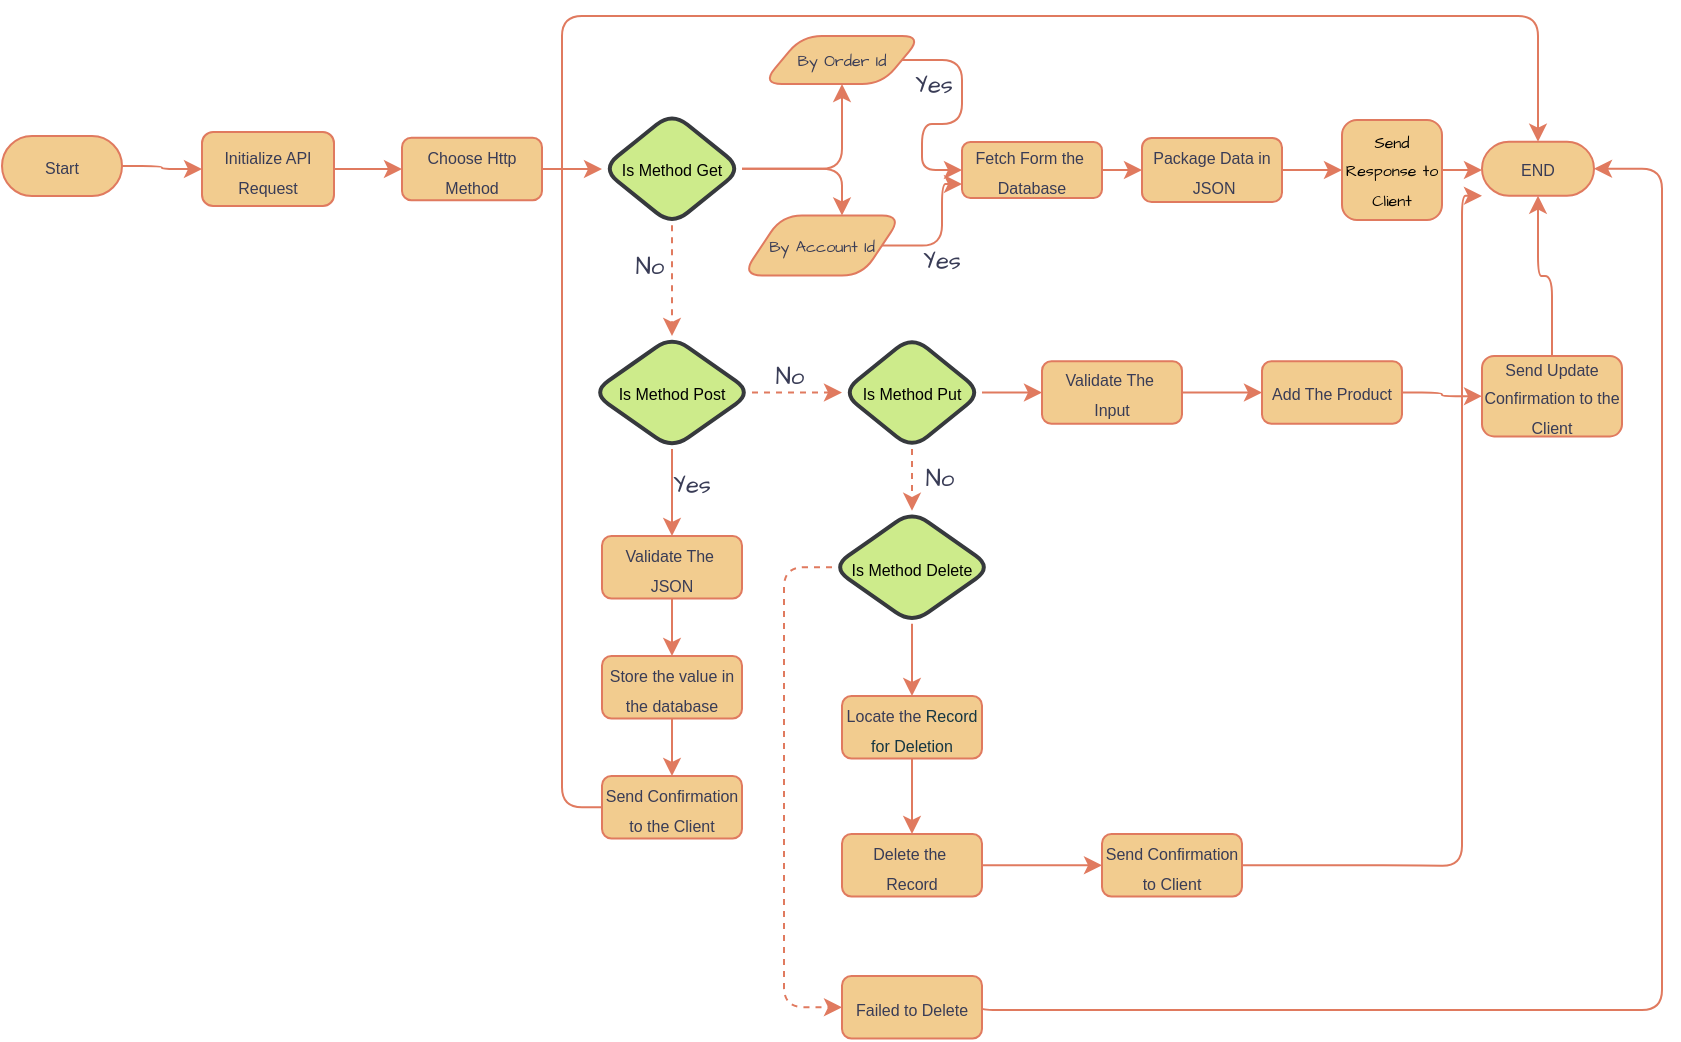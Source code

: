 <mxfile version="26.2.14" pages="2">
  <diagram name="Order" id="mqBJOKfm_-yYsU1bV-Db">
    <mxGraphModel grid="1" page="1" gridSize="10" guides="1" tooltips="1" connect="1" arrows="1" fold="1" pageScale="1" pageWidth="850" pageHeight="1100" math="0" shadow="0">
      <root>
        <mxCell id="0" />
        <mxCell id="1" parent="0" />
        <mxCell id="twknoeJkFPn5ZfpLh6MR-4" style="edgeStyle=orthogonalEdgeStyle;rounded=1;orthogonalLoop=1;jettySize=auto;html=1;exitX=1;exitY=0.5;exitDx=0;exitDy=0;entryX=0;entryY=0.5;entryDx=0;entryDy=0;labelBackgroundColor=none;fontColor=default;strokeColor=#E07A5F;" edge="1" parent="1" source="twknoeJkFPn5ZfpLh6MR-2" target="twknoeJkFPn5ZfpLh6MR-3">
          <mxGeometry relative="1" as="geometry" />
        </mxCell>
        <mxCell id="twknoeJkFPn5ZfpLh6MR-2" value="&lt;font style=&quot;font-size: 8px;&quot;&gt;Start&lt;/font&gt;" style="rounded=1;whiteSpace=wrap;html=1;arcSize=50;labelBackgroundColor=none;fillColor=#F2CC8F;strokeColor=#E07A5F;fontColor=#393C56;" vertex="1" parent="1">
          <mxGeometry y="80" width="60" height="30" as="geometry" />
        </mxCell>
        <mxCell id="twknoeJkFPn5ZfpLh6MR-6" style="edgeStyle=orthogonalEdgeStyle;rounded=1;orthogonalLoop=1;jettySize=auto;html=1;exitX=1;exitY=0.5;exitDx=0;exitDy=0;entryX=0;entryY=0.5;entryDx=0;entryDy=0;labelBackgroundColor=none;fontColor=default;strokeColor=#E07A5F;" edge="1" parent="1" source="twknoeJkFPn5ZfpLh6MR-3" target="twknoeJkFPn5ZfpLh6MR-5">
          <mxGeometry relative="1" as="geometry" />
        </mxCell>
        <mxCell id="twknoeJkFPn5ZfpLh6MR-3" value="&lt;font style=&quot;font-size: 8px;&quot;&gt;Initialize API Request&lt;/font&gt;" style="rounded=1;whiteSpace=wrap;html=1;labelBackgroundColor=none;fillColor=#F2CC8F;strokeColor=#E07A5F;fontColor=#393C56;" vertex="1" parent="1">
          <mxGeometry x="100" y="78" width="66" height="37" as="geometry" />
        </mxCell>
        <mxCell id="twknoeJkFPn5ZfpLh6MR-8" style="edgeStyle=orthogonalEdgeStyle;rounded=1;orthogonalLoop=1;jettySize=auto;html=1;exitX=1;exitY=0.5;exitDx=0;exitDy=0;entryX=0;entryY=0.5;entryDx=0;entryDy=0;labelBackgroundColor=none;fontColor=default;strokeColor=#E07A5F;" edge="1" parent="1" source="twknoeJkFPn5ZfpLh6MR-5" target="twknoeJkFPn5ZfpLh6MR-7">
          <mxGeometry relative="1" as="geometry" />
        </mxCell>
        <mxCell id="twknoeJkFPn5ZfpLh6MR-5" value="&lt;font style=&quot;font-size: 8px;&quot;&gt;Choose Http Method&lt;/font&gt;" style="rounded=1;whiteSpace=wrap;html=1;labelBackgroundColor=none;fillColor=#F2CC8F;strokeColor=#E07A5F;fontColor=#393C56;" vertex="1" parent="1">
          <mxGeometry x="200" y="80.88" width="70" height="31.25" as="geometry" />
        </mxCell>
        <mxCell id="twknoeJkFPn5ZfpLh6MR-30" style="edgeStyle=orthogonalEdgeStyle;rounded=1;hachureGap=4;orthogonalLoop=1;jettySize=auto;html=1;exitX=1;exitY=0.5;exitDx=0;exitDy=0;entryX=0.5;entryY=1;entryDx=0;entryDy=0;fontFamily=Architects Daughter;fontSource=https%3A%2F%2Ffonts.googleapis.com%2Fcss%3Ffamily%3DArchitects%2BDaughter;fontColor=default;labelBackgroundColor=none;strokeColor=#E07A5F;" edge="1" parent="1" source="twknoeJkFPn5ZfpLh6MR-7" target="twknoeJkFPn5ZfpLh6MR-12">
          <mxGeometry relative="1" as="geometry" />
        </mxCell>
        <mxCell id="twknoeJkFPn5ZfpLh6MR-34" style="edgeStyle=orthogonalEdgeStyle;rounded=1;hachureGap=4;orthogonalLoop=1;jettySize=auto;html=1;exitX=0.5;exitY=1;exitDx=0;exitDy=0;entryX=0.5;entryY=0;entryDx=0;entryDy=0;fontFamily=Architects Daughter;fontSource=https%3A%2F%2Ffonts.googleapis.com%2Fcss%3Ffamily%3DArchitects%2BDaughter;fontColor=default;dashed=1;labelBackgroundColor=none;strokeColor=#E07A5F;" edge="1" parent="1" source="twknoeJkFPn5ZfpLh6MR-7" target="twknoeJkFPn5ZfpLh6MR-32">
          <mxGeometry relative="1" as="geometry" />
        </mxCell>
        <mxCell id="twknoeJkFPn5ZfpLh6MR-7" value="&lt;font style=&quot;font-size: 8px;&quot;&gt;Is Method Get&lt;/font&gt;" style="rhombus;whiteSpace=wrap;html=1;labelBackgroundColor=none;rounded=1;shadow=0;strokeWidth=2;fillColor=#cdeb8b;strokeColor=#36393d;" vertex="1" parent="1">
          <mxGeometry x="300" y="68.12" width="70" height="56.5" as="geometry" />
        </mxCell>
        <mxCell id="twknoeJkFPn5ZfpLh6MR-17" style="edgeStyle=orthogonalEdgeStyle;rounded=1;hachureGap=4;orthogonalLoop=1;jettySize=auto;html=1;exitX=1;exitY=0.5;exitDx=0;exitDy=0;entryX=0;entryY=0.5;entryDx=0;entryDy=0;fontFamily=Architects Daughter;fontSource=https%3A%2F%2Ffonts.googleapis.com%2Fcss%3Ffamily%3DArchitects%2BDaughter;fontColor=default;labelBackgroundColor=none;strokeColor=#E07A5F;" edge="1" parent="1" source="twknoeJkFPn5ZfpLh6MR-12" target="twknoeJkFPn5ZfpLh6MR-16">
          <mxGeometry relative="1" as="geometry" />
        </mxCell>
        <mxCell id="twknoeJkFPn5ZfpLh6MR-12" value="&lt;font style=&quot;font-size: 8px;&quot;&gt;By Order Id&lt;/font&gt;" style="shape=parallelogram;perimeter=parallelogramPerimeter;whiteSpace=wrap;html=1;fixedSize=1;rounded=1;hachureGap=4;fontFamily=Architects Daughter;fontSource=https%3A%2F%2Ffonts.googleapis.com%2Fcss%3Ffamily%3DArchitects%2BDaughter;labelBackgroundColor=none;fillColor=#F2CC8F;strokeColor=#E07A5F;fontColor=#393C56;" vertex="1" parent="1">
          <mxGeometry x="380" y="30" width="80" height="24.01" as="geometry" />
        </mxCell>
        <mxCell id="twknoeJkFPn5ZfpLh6MR-18" style="edgeStyle=orthogonalEdgeStyle;rounded=1;hachureGap=4;orthogonalLoop=1;jettySize=auto;html=1;exitX=1;exitY=0.5;exitDx=0;exitDy=0;fontFamily=Architects Daughter;fontSource=https%3A%2F%2Ffonts.googleapis.com%2Fcss%3Ffamily%3DArchitects%2BDaughter;fontColor=default;entryX=0;entryY=0.75;entryDx=0;entryDy=0;labelBackgroundColor=none;strokeColor=#E07A5F;" edge="1" parent="1" source="twknoeJkFPn5ZfpLh6MR-13" target="twknoeJkFPn5ZfpLh6MR-16">
          <mxGeometry relative="1" as="geometry">
            <mxPoint x="674" y="103" as="targetPoint" />
          </mxGeometry>
        </mxCell>
        <mxCell id="twknoeJkFPn5ZfpLh6MR-13" value="&lt;font style=&quot;font-size: 8px;&quot;&gt;By Account Id&lt;/font&gt;" style="shape=parallelogram;perimeter=parallelogramPerimeter;whiteSpace=wrap;html=1;fixedSize=1;rounded=1;hachureGap=4;fontFamily=Architects Daughter;fontSource=https%3A%2F%2Ffonts.googleapis.com%2Fcss%3Ffamily%3DArchitects%2BDaughter;labelBackgroundColor=none;fillColor=#F2CC8F;strokeColor=#E07A5F;fontColor=#393C56;" vertex="1" parent="1">
          <mxGeometry x="370" y="119.75" width="80" height="30" as="geometry" />
        </mxCell>
        <mxCell id="twknoeJkFPn5ZfpLh6MR-21" style="edgeStyle=orthogonalEdgeStyle;rounded=1;hachureGap=4;orthogonalLoop=1;jettySize=auto;html=1;exitX=1;exitY=0.5;exitDx=0;exitDy=0;entryX=0;entryY=0.5;entryDx=0;entryDy=0;fontFamily=Architects Daughter;fontSource=https%3A%2F%2Ffonts.googleapis.com%2Fcss%3Ffamily%3DArchitects%2BDaughter;fontColor=default;labelBackgroundColor=none;strokeColor=#E07A5F;" edge="1" parent="1" source="twknoeJkFPn5ZfpLh6MR-16" target="twknoeJkFPn5ZfpLh6MR-19">
          <mxGeometry relative="1" as="geometry" />
        </mxCell>
        <mxCell id="twknoeJkFPn5ZfpLh6MR-16" value="&lt;font style=&quot;font-size: 8px;&quot;&gt;Fetch Form the&amp;nbsp;&lt;/font&gt;&lt;div&gt;&lt;font style=&quot;font-size: 8px;&quot;&gt;Database&lt;/font&gt;&lt;/div&gt;" style="rounded=1;whiteSpace=wrap;html=1;labelBackgroundColor=none;fillColor=#F2CC8F;strokeColor=#E07A5F;fontColor=#393C56;" vertex="1" parent="1">
          <mxGeometry x="480" y="83" width="70" height="28" as="geometry" />
        </mxCell>
        <mxCell id="twknoeJkFPn5ZfpLh6MR-23" style="edgeStyle=orthogonalEdgeStyle;rounded=1;hachureGap=4;orthogonalLoop=1;jettySize=auto;html=1;exitX=1;exitY=0.5;exitDx=0;exitDy=0;entryX=0;entryY=0.5;entryDx=0;entryDy=0;fontFamily=Architects Daughter;fontSource=https%3A%2F%2Ffonts.googleapis.com%2Fcss%3Ffamily%3DArchitects%2BDaughter;fontColor=default;labelBackgroundColor=none;strokeColor=#E07A5F;" edge="1" parent="1" source="twknoeJkFPn5ZfpLh6MR-19" target="twknoeJkFPn5ZfpLh6MR-22">
          <mxGeometry relative="1" as="geometry" />
        </mxCell>
        <mxCell id="twknoeJkFPn5ZfpLh6MR-19" value="&lt;font style=&quot;font-size: 8px;&quot;&gt;Package Data in&lt;/font&gt;&lt;div&gt;&lt;font style=&quot;font-size: 8px;&quot;&gt;&amp;nbsp;JSON&lt;/font&gt;&lt;/div&gt;" style="rounded=1;whiteSpace=wrap;html=1;labelBackgroundColor=none;fillColor=#F2CC8F;strokeColor=#E07A5F;fontColor=#393C56;" vertex="1" parent="1">
          <mxGeometry x="570" y="81" width="70" height="32" as="geometry" />
        </mxCell>
        <mxCell id="twknoeJkFPn5ZfpLh6MR-25" style="edgeStyle=orthogonalEdgeStyle;rounded=1;hachureGap=4;orthogonalLoop=1;jettySize=auto;html=1;exitX=1;exitY=0.5;exitDx=0;exitDy=0;entryX=0;entryY=0.5;entryDx=0;entryDy=0;fontFamily=Architects Daughter;fontSource=https%3A%2F%2Ffonts.googleapis.com%2Fcss%3Ffamily%3DArchitects%2BDaughter;fontColor=default;labelBackgroundColor=none;strokeColor=#E07A5F;" edge="1" parent="1" source="twknoeJkFPn5ZfpLh6MR-22" target="twknoeJkFPn5ZfpLh6MR-24">
          <mxGeometry relative="1" as="geometry" />
        </mxCell>
        <mxCell id="twknoeJkFPn5ZfpLh6MR-22" value="&lt;span data-lucid-content=&quot;{&amp;quot;t&amp;quot;:&amp;quot;Send Response to Client&amp;quot;,&amp;quot;m&amp;quot;:[{&amp;quot;s&amp;quot;:0,&amp;quot;n&amp;quot;:&amp;quot;p&amp;quot;,&amp;quot;v&amp;quot;:1.2},{&amp;quot;s&amp;quot;:0,&amp;quot;n&amp;quot;:&amp;quot;s&amp;quot;,&amp;quot;v&amp;quot;:22.222,&amp;quot;e&amp;quot;:23},{&amp;quot;s&amp;quot;:0,&amp;quot;n&amp;quot;:&amp;quot;fsp&amp;quot;,&amp;quot;v&amp;quot;:&amp;quot;ss_presetShapeStyle2_textStyle&amp;quot;,&amp;quot;e&amp;quot;:23},{&amp;quot;s&amp;quot;:0,&amp;quot;n&amp;quot;:&amp;quot;fsp2&amp;quot;,&amp;quot;v&amp;quot;:&amp;quot;ss_presetShapeStyle2_textStyle&amp;quot;,&amp;quot;e&amp;quot;:23}]}&quot; data-lucid-type=&quot;application/vnd.lucid.text&quot;&gt;&lt;span style=&quot;color: rgb(0, 0, 0);&quot;&gt;&lt;font style=&quot;font-size: 8px;&quot;&gt;Send Response to Client&lt;/font&gt;&lt;/span&gt;&lt;/span&gt;" style="whiteSpace=wrap;html=1;aspect=fixed;rounded=1;hachureGap=4;fontFamily=Architects Daughter;fontSource=https%3A%2F%2Ffonts.googleapis.com%2Fcss%3Ffamily%3DArchitects%2BDaughter;labelBackgroundColor=none;fillColor=#F2CC8F;strokeColor=#E07A5F;fontColor=#393C56;" vertex="1" parent="1">
          <mxGeometry x="670" y="72" width="50" height="50" as="geometry" />
        </mxCell>
        <mxCell id="twknoeJkFPn5ZfpLh6MR-55" style="edgeStyle=orthogonalEdgeStyle;rounded=1;hachureGap=4;orthogonalLoop=1;jettySize=auto;html=1;exitX=0.5;exitY=0;exitDx=0;exitDy=0;entryX=0.5;entryY=1;entryDx=0;entryDy=0;fontFamily=Architects Daughter;fontSource=https%3A%2F%2Ffonts.googleapis.com%2Fcss%3Ffamily%3DArchitects%2BDaughter;fontColor=default;labelBackgroundColor=none;strokeColor=#E07A5F;" edge="1" parent="1" source="twknoeJkFPn5ZfpLh6MR-52" target="twknoeJkFPn5ZfpLh6MR-24">
          <mxGeometry relative="1" as="geometry" />
        </mxCell>
        <mxCell id="twknoeJkFPn5ZfpLh6MR-24" value="&lt;font style=&quot;font-size: 8px;&quot;&gt;END&lt;/font&gt;" style="rounded=1;whiteSpace=wrap;html=1;arcSize=50;labelBackgroundColor=none;fillColor=#F2CC8F;strokeColor=#E07A5F;fontColor=#393C56;" vertex="1" parent="1">
          <mxGeometry x="740" y="82.87" width="56" height="27" as="geometry" />
        </mxCell>
        <mxCell id="twknoeJkFPn5ZfpLh6MR-26" value="Yes" style="text;html=1;align=center;verticalAlign=middle;whiteSpace=wrap;rounded=1;fontFamily=Architects Daughter;fontSource=https%3A%2F%2Ffonts.googleapis.com%2Fcss%3Ffamily%3DArchitects%2BDaughter;labelBackgroundColor=none;fontColor=#393C56;" vertex="1" parent="1">
          <mxGeometry x="436" y="40" width="60" height="30" as="geometry" />
        </mxCell>
        <mxCell id="twknoeJkFPn5ZfpLh6MR-27" value="Yes" style="text;html=1;align=center;verticalAlign=middle;whiteSpace=wrap;rounded=1;fontFamily=Architects Daughter;fontSource=https%3A%2F%2Ffonts.googleapis.com%2Fcss%3Ffamily%3DArchitects%2BDaughter;labelBackgroundColor=none;fontColor=#393C56;" vertex="1" parent="1">
          <mxGeometry x="440" y="128" width="60" height="30" as="geometry" />
        </mxCell>
        <mxCell id="twknoeJkFPn5ZfpLh6MR-31" style="edgeStyle=orthogonalEdgeStyle;rounded=1;hachureGap=4;orthogonalLoop=1;jettySize=auto;html=1;exitX=1;exitY=0.5;exitDx=0;exitDy=0;entryX=0.625;entryY=0;entryDx=0;entryDy=0;entryPerimeter=0;fontFamily=Architects Daughter;fontSource=https%3A%2F%2Ffonts.googleapis.com%2Fcss%3Ffamily%3DArchitects%2BDaughter;fontColor=default;labelBackgroundColor=none;strokeColor=#E07A5F;" edge="1" parent="1" source="twknoeJkFPn5ZfpLh6MR-7" target="twknoeJkFPn5ZfpLh6MR-13">
          <mxGeometry relative="1" as="geometry" />
        </mxCell>
        <mxCell id="twknoeJkFPn5ZfpLh6MR-38" style="edgeStyle=orthogonalEdgeStyle;rounded=1;hachureGap=4;orthogonalLoop=1;jettySize=auto;html=1;exitX=1;exitY=0.5;exitDx=0;exitDy=0;entryX=0;entryY=0.5;entryDx=0;entryDy=0;fontFamily=Architects Daughter;fontSource=https%3A%2F%2Ffonts.googleapis.com%2Fcss%3Ffamily%3DArchitects%2BDaughter;fontColor=default;dashed=1;labelBackgroundColor=none;strokeColor=#E07A5F;" edge="1" parent="1" source="twknoeJkFPn5ZfpLh6MR-32" target="twknoeJkFPn5ZfpLh6MR-36">
          <mxGeometry relative="1" as="geometry" />
        </mxCell>
        <mxCell id="twknoeJkFPn5ZfpLh6MR-40" style="edgeStyle=orthogonalEdgeStyle;rounded=1;hachureGap=4;orthogonalLoop=1;jettySize=auto;html=1;exitX=0.5;exitY=1;exitDx=0;exitDy=0;entryX=0.5;entryY=0;entryDx=0;entryDy=0;fontFamily=Architects Daughter;fontSource=https%3A%2F%2Ffonts.googleapis.com%2Fcss%3Ffamily%3DArchitects%2BDaughter;fontColor=default;labelBackgroundColor=none;strokeColor=#E07A5F;" edge="1" parent="1" source="twknoeJkFPn5ZfpLh6MR-32" target="twknoeJkFPn5ZfpLh6MR-39">
          <mxGeometry relative="1" as="geometry" />
        </mxCell>
        <mxCell id="twknoeJkFPn5ZfpLh6MR-32" value="&lt;font style=&quot;font-size: 8px;&quot;&gt;Is Method Post&lt;/font&gt;" style="rhombus;whiteSpace=wrap;html=1;labelBackgroundColor=none;rounded=1;strokeWidth=2;fillColor=#cdeb8b;strokeColor=#36393d;" vertex="1" parent="1">
          <mxGeometry x="295" y="180" width="80" height="56.5" as="geometry" />
        </mxCell>
        <mxCell id="twknoeJkFPn5ZfpLh6MR-35" value="No" style="text;html=1;align=center;verticalAlign=middle;whiteSpace=wrap;rounded=1;fontFamily=Architects Daughter;fontSource=https%3A%2F%2Ffonts.googleapis.com%2Fcss%3Ffamily%3DArchitects%2BDaughter;labelBackgroundColor=none;fontColor=#393C56;" vertex="1" parent="1">
          <mxGeometry x="294" y="131" width="60" height="30" as="geometry" />
        </mxCell>
        <mxCell id="twknoeJkFPn5ZfpLh6MR-49" style="edgeStyle=orthogonalEdgeStyle;rounded=1;hachureGap=4;orthogonalLoop=1;jettySize=auto;html=1;exitX=1;exitY=0.5;exitDx=0;exitDy=0;entryX=0;entryY=0.5;entryDx=0;entryDy=0;fontFamily=Architects Daughter;fontSource=https%3A%2F%2Ffonts.googleapis.com%2Fcss%3Ffamily%3DArchitects%2BDaughter;fontColor=default;labelBackgroundColor=none;strokeColor=#E07A5F;" edge="1" parent="1" source="twknoeJkFPn5ZfpLh6MR-36" target="twknoeJkFPn5ZfpLh6MR-48">
          <mxGeometry relative="1" as="geometry" />
        </mxCell>
        <mxCell id="twknoeJkFPn5ZfpLh6MR-57" style="edgeStyle=orthogonalEdgeStyle;rounded=1;hachureGap=4;orthogonalLoop=1;jettySize=auto;html=1;exitX=0.5;exitY=1;exitDx=0;exitDy=0;entryX=0.5;entryY=0;entryDx=0;entryDy=0;fontFamily=Architects Daughter;fontSource=https%3A%2F%2Ffonts.googleapis.com%2Fcss%3Ffamily%3DArchitects%2BDaughter;fontColor=default;dashed=1;labelBackgroundColor=none;strokeColor=#E07A5F;" edge="1" parent="1" source="twknoeJkFPn5ZfpLh6MR-36" target="twknoeJkFPn5ZfpLh6MR-56">
          <mxGeometry relative="1" as="geometry" />
        </mxCell>
        <mxCell id="twknoeJkFPn5ZfpLh6MR-36" value="&lt;font style=&quot;font-size: 8px;&quot;&gt;Is Method Put&lt;/font&gt;" style="rhombus;whiteSpace=wrap;html=1;labelBackgroundColor=none;rounded=1;strokeWidth=2;fillColor=#cdeb8b;strokeColor=#36393d;" vertex="1" parent="1">
          <mxGeometry x="420" y="180" width="70" height="56.5" as="geometry" />
        </mxCell>
        <mxCell id="twknoeJkFPn5ZfpLh6MR-37" value="No" style="text;html=1;align=center;verticalAlign=middle;whiteSpace=wrap;rounded=1;fontFamily=Architects Daughter;fontSource=https%3A%2F%2Ffonts.googleapis.com%2Fcss%3Ffamily%3DArchitects%2BDaughter;labelBackgroundColor=none;fontColor=#393C56;" vertex="1" parent="1">
          <mxGeometry x="364" y="186" width="60" height="30" as="geometry" />
        </mxCell>
        <mxCell id="twknoeJkFPn5ZfpLh6MR-43" style="edgeStyle=orthogonalEdgeStyle;rounded=1;hachureGap=4;orthogonalLoop=1;jettySize=auto;html=1;exitX=0.5;exitY=1;exitDx=0;exitDy=0;entryX=0.5;entryY=0;entryDx=0;entryDy=0;fontFamily=Architects Daughter;fontSource=https%3A%2F%2Ffonts.googleapis.com%2Fcss%3Ffamily%3DArchitects%2BDaughter;fontColor=default;labelBackgroundColor=none;strokeColor=#E07A5F;" edge="1" parent="1" source="twknoeJkFPn5ZfpLh6MR-39" target="twknoeJkFPn5ZfpLh6MR-42">
          <mxGeometry relative="1" as="geometry" />
        </mxCell>
        <mxCell id="twknoeJkFPn5ZfpLh6MR-39" value="&lt;font style=&quot;font-size: 8px;&quot;&gt;Validate The&amp;nbsp;&lt;/font&gt;&lt;div&gt;&lt;font style=&quot;font-size: 8px;&quot;&gt;JSON&lt;/font&gt;&lt;/div&gt;" style="rounded=1;whiteSpace=wrap;html=1;labelBackgroundColor=none;fillColor=#F2CC8F;strokeColor=#E07A5F;fontColor=#393C56;" vertex="1" parent="1">
          <mxGeometry x="300" y="280" width="70" height="31.25" as="geometry" />
        </mxCell>
        <mxCell id="twknoeJkFPn5ZfpLh6MR-41" value="Yes" style="text;html=1;align=center;verticalAlign=middle;whiteSpace=wrap;rounded=1;fontFamily=Architects Daughter;fontSource=https%3A%2F%2Ffonts.googleapis.com%2Fcss%3Ffamily%3DArchitects%2BDaughter;labelBackgroundColor=none;fontColor=#393C56;" vertex="1" parent="1">
          <mxGeometry x="315" y="240" width="60" height="30" as="geometry" />
        </mxCell>
        <mxCell id="twknoeJkFPn5ZfpLh6MR-45" style="edgeStyle=orthogonalEdgeStyle;rounded=1;hachureGap=4;orthogonalLoop=1;jettySize=auto;html=1;exitX=0.5;exitY=1;exitDx=0;exitDy=0;entryX=0.5;entryY=0;entryDx=0;entryDy=0;fontFamily=Architects Daughter;fontSource=https%3A%2F%2Ffonts.googleapis.com%2Fcss%3Ffamily%3DArchitects%2BDaughter;fontColor=default;labelBackgroundColor=none;strokeColor=#E07A5F;" edge="1" parent="1" source="twknoeJkFPn5ZfpLh6MR-42" target="twknoeJkFPn5ZfpLh6MR-44">
          <mxGeometry relative="1" as="geometry" />
        </mxCell>
        <mxCell id="twknoeJkFPn5ZfpLh6MR-42" value="&lt;font style=&quot;font-size: 8px;&quot;&gt;Store the value in the database&lt;/font&gt;" style="rounded=1;whiteSpace=wrap;html=1;labelBackgroundColor=none;fillColor=#F2CC8F;strokeColor=#E07A5F;fontColor=#393C56;" vertex="1" parent="1">
          <mxGeometry x="300" y="340" width="70" height="31.25" as="geometry" />
        </mxCell>
        <mxCell id="twknoeJkFPn5ZfpLh6MR-47" style="edgeStyle=orthogonalEdgeStyle;rounded=1;hachureGap=4;orthogonalLoop=1;jettySize=auto;html=1;exitX=0;exitY=0.5;exitDx=0;exitDy=0;fontFamily=Architects Daughter;fontSource=https%3A%2F%2Ffonts.googleapis.com%2Fcss%3Ffamily%3DArchitects%2BDaughter;fontColor=default;entryX=0.5;entryY=0;entryDx=0;entryDy=0;labelBackgroundColor=none;strokeColor=#E07A5F;" edge="1" parent="1" source="twknoeJkFPn5ZfpLh6MR-44" target="twknoeJkFPn5ZfpLh6MR-24">
          <mxGeometry relative="1" as="geometry">
            <mxPoint x="770" y="20" as="targetPoint" />
            <Array as="points">
              <mxPoint x="280" y="416" />
              <mxPoint x="280" y="20" />
              <mxPoint x="768" y="20" />
            </Array>
          </mxGeometry>
        </mxCell>
        <mxCell id="twknoeJkFPn5ZfpLh6MR-44" value="&lt;font style=&quot;font-size: 8px;&quot;&gt;Send Confirmation to the Client&lt;/font&gt;" style="rounded=1;whiteSpace=wrap;html=1;labelBackgroundColor=none;fillColor=#F2CC8F;strokeColor=#E07A5F;fontColor=#393C56;" vertex="1" parent="1">
          <mxGeometry x="300" y="400" width="70" height="31.25" as="geometry" />
        </mxCell>
        <mxCell id="twknoeJkFPn5ZfpLh6MR-51" style="edgeStyle=orthogonalEdgeStyle;rounded=1;hachureGap=4;orthogonalLoop=1;jettySize=auto;html=1;exitX=1;exitY=0.5;exitDx=0;exitDy=0;entryX=0;entryY=0.5;entryDx=0;entryDy=0;fontFamily=Architects Daughter;fontSource=https%3A%2F%2Ffonts.googleapis.com%2Fcss%3Ffamily%3DArchitects%2BDaughter;fontColor=default;labelBackgroundColor=none;strokeColor=#E07A5F;" edge="1" parent="1" source="twknoeJkFPn5ZfpLh6MR-48" target="twknoeJkFPn5ZfpLh6MR-50">
          <mxGeometry relative="1" as="geometry" />
        </mxCell>
        <mxCell id="twknoeJkFPn5ZfpLh6MR-48" value="&lt;font style=&quot;font-size: 8px;&quot;&gt;Validate The&amp;nbsp;&lt;/font&gt;&lt;div&gt;&lt;font style=&quot;font-size: 8px;&quot;&gt;Input&lt;/font&gt;&lt;/div&gt;" style="rounded=1;whiteSpace=wrap;html=1;labelBackgroundColor=none;fillColor=#F2CC8F;strokeColor=#E07A5F;fontColor=#393C56;" vertex="1" parent="1">
          <mxGeometry x="520" y="192.63" width="70" height="31.25" as="geometry" />
        </mxCell>
        <mxCell id="twknoeJkFPn5ZfpLh6MR-53" style="edgeStyle=orthogonalEdgeStyle;rounded=1;hachureGap=4;orthogonalLoop=1;jettySize=auto;html=1;exitX=1;exitY=0.5;exitDx=0;exitDy=0;entryX=0;entryY=0.5;entryDx=0;entryDy=0;fontFamily=Architects Daughter;fontSource=https%3A%2F%2Ffonts.googleapis.com%2Fcss%3Ffamily%3DArchitects%2BDaughter;fontColor=default;labelBackgroundColor=none;strokeColor=#E07A5F;" edge="1" parent="1" source="twknoeJkFPn5ZfpLh6MR-50" target="twknoeJkFPn5ZfpLh6MR-52">
          <mxGeometry relative="1" as="geometry">
            <Array as="points">
              <mxPoint x="720" y="208" />
              <mxPoint x="720" y="210" />
            </Array>
          </mxGeometry>
        </mxCell>
        <mxCell id="twknoeJkFPn5ZfpLh6MR-50" value="&lt;font style=&quot;font-size: 8px;&quot;&gt;Add The Product&lt;/font&gt;" style="rounded=1;whiteSpace=wrap;html=1;labelBackgroundColor=none;fillColor=#F2CC8F;strokeColor=#E07A5F;fontColor=#393C56;" vertex="1" parent="1">
          <mxGeometry x="630" y="192.63" width="70" height="31.25" as="geometry" />
        </mxCell>
        <mxCell id="twknoeJkFPn5ZfpLh6MR-52" value="&lt;font style=&quot;font-size: 8px;&quot;&gt;Send Update Confirmation to the Client&lt;/font&gt;" style="rounded=1;whiteSpace=wrap;html=1;labelBackgroundColor=none;fillColor=#F2CC8F;strokeColor=#E07A5F;fontColor=#393C56;" vertex="1" parent="1">
          <mxGeometry x="740" y="190" width="70" height="40.19" as="geometry" />
        </mxCell>
        <mxCell id="twknoeJkFPn5ZfpLh6MR-62" style="edgeStyle=orthogonalEdgeStyle;rounded=1;hachureGap=4;orthogonalLoop=1;jettySize=auto;html=1;exitX=0;exitY=0.5;exitDx=0;exitDy=0;fontFamily=Architects Daughter;fontSource=https%3A%2F%2Ffonts.googleapis.com%2Fcss%3Ffamily%3DArchitects%2BDaughter;fontColor=default;entryX=0;entryY=0.5;entryDx=0;entryDy=0;dashed=1;labelBackgroundColor=none;strokeColor=#E07A5F;" edge="1" parent="1" source="twknoeJkFPn5ZfpLh6MR-56" target="twknoeJkFPn5ZfpLh6MR-61">
          <mxGeometry relative="1" as="geometry">
            <mxPoint x="390" y="520" as="targetPoint" />
            <Array as="points">
              <mxPoint x="391" y="296" />
              <mxPoint x="391" y="516" />
            </Array>
          </mxGeometry>
        </mxCell>
        <mxCell id="twknoeJkFPn5ZfpLh6MR-64" style="edgeStyle=orthogonalEdgeStyle;rounded=1;hachureGap=4;orthogonalLoop=1;jettySize=auto;html=1;exitX=0.5;exitY=1;exitDx=0;exitDy=0;entryX=0.5;entryY=0;entryDx=0;entryDy=0;fontFamily=Architects Daughter;fontSource=https%3A%2F%2Ffonts.googleapis.com%2Fcss%3Ffamily%3DArchitects%2BDaughter;fontColor=default;labelBackgroundColor=none;strokeColor=#E07A5F;" edge="1" parent="1" source="twknoeJkFPn5ZfpLh6MR-56" target="twknoeJkFPn5ZfpLh6MR-59">
          <mxGeometry relative="1" as="geometry" />
        </mxCell>
        <mxCell id="twknoeJkFPn5ZfpLh6MR-56" value="&lt;font style=&quot;font-size: 8px;&quot;&gt;Is Method Delete&lt;/font&gt;" style="rhombus;whiteSpace=wrap;html=1;labelBackgroundColor=none;rounded=1;strokeWidth=2;fillColor=#cdeb8b;strokeColor=#36393d;" vertex="1" parent="1">
          <mxGeometry x="415" y="267.38" width="80" height="56.5" as="geometry" />
        </mxCell>
        <mxCell id="twknoeJkFPn5ZfpLh6MR-58" value="No" style="text;html=1;align=center;verticalAlign=middle;whiteSpace=wrap;rounded=1;fontFamily=Architects Daughter;fontSource=https%3A%2F%2Ffonts.googleapis.com%2Fcss%3Ffamily%3DArchitects%2BDaughter;labelBackgroundColor=none;fontColor=#393C56;" vertex="1" parent="1">
          <mxGeometry x="439" y="237" width="60" height="30" as="geometry" />
        </mxCell>
        <mxCell id="twknoeJkFPn5ZfpLh6MR-65" style="edgeStyle=orthogonalEdgeStyle;rounded=1;hachureGap=4;orthogonalLoop=1;jettySize=auto;html=1;exitX=0.5;exitY=1;exitDx=0;exitDy=0;entryX=0.5;entryY=0;entryDx=0;entryDy=0;fontFamily=Architects Daughter;fontSource=https%3A%2F%2Ffonts.googleapis.com%2Fcss%3Ffamily%3DArchitects%2BDaughter;fontColor=default;labelBackgroundColor=none;strokeColor=#E07A5F;" edge="1" parent="1" source="twknoeJkFPn5ZfpLh6MR-59" target="twknoeJkFPn5ZfpLh6MR-60">
          <mxGeometry relative="1" as="geometry" />
        </mxCell>
        <mxCell id="twknoeJkFPn5ZfpLh6MR-59" value="&lt;font style=&quot;font-size: 8px;&quot;&gt;Locate the&amp;nbsp;&lt;/font&gt;&lt;span style=&quot;font-size: 8px; background-color: transparent; color: light-dark(rgb(20, 54, 66), rgb(173, 202, 213));&quot;&gt;Record for Deletion&lt;/span&gt;" style="rounded=1;whiteSpace=wrap;html=1;labelBackgroundColor=none;fillColor=#F2CC8F;strokeColor=#E07A5F;fontColor=#393C56;" vertex="1" parent="1">
          <mxGeometry x="420" y="360" width="70" height="31.25" as="geometry" />
        </mxCell>
        <mxCell id="twknoeJkFPn5ZfpLh6MR-67" style="edgeStyle=orthogonalEdgeStyle;rounded=1;hachureGap=4;orthogonalLoop=1;jettySize=auto;html=1;exitX=1;exitY=0.5;exitDx=0;exitDy=0;entryX=0;entryY=0.5;entryDx=0;entryDy=0;fontFamily=Architects Daughter;fontSource=https%3A%2F%2Ffonts.googleapis.com%2Fcss%3Ffamily%3DArchitects%2BDaughter;fontColor=default;labelBackgroundColor=none;strokeColor=#E07A5F;" edge="1" parent="1" source="twknoeJkFPn5ZfpLh6MR-60" target="twknoeJkFPn5ZfpLh6MR-66">
          <mxGeometry relative="1" as="geometry" />
        </mxCell>
        <mxCell id="twknoeJkFPn5ZfpLh6MR-60" value="&lt;font style=&quot;font-size: 8px;&quot;&gt;Delete the&amp;nbsp;&lt;/font&gt;&lt;div&gt;&lt;font style=&quot;font-size: 8px;&quot;&gt;Record&lt;/font&gt;&lt;/div&gt;" style="rounded=1;whiteSpace=wrap;html=1;labelBackgroundColor=none;fillColor=#F2CC8F;strokeColor=#E07A5F;fontColor=#393C56;" vertex="1" parent="1">
          <mxGeometry x="420" y="429" width="70" height="31.25" as="geometry" />
        </mxCell>
        <mxCell id="twknoeJkFPn5ZfpLh6MR-63" style="edgeStyle=orthogonalEdgeStyle;rounded=1;hachureGap=4;orthogonalLoop=1;jettySize=auto;html=1;exitX=1;exitY=0.5;exitDx=0;exitDy=0;fontFamily=Architects Daughter;fontSource=https%3A%2F%2Ffonts.googleapis.com%2Fcss%3Ffamily%3DArchitects%2BDaughter;fontColor=default;entryX=1;entryY=0.5;entryDx=0;entryDy=0;labelBackgroundColor=none;strokeColor=#E07A5F;" edge="1" parent="1" source="twknoeJkFPn5ZfpLh6MR-61" target="twknoeJkFPn5ZfpLh6MR-24">
          <mxGeometry relative="1" as="geometry">
            <mxPoint x="830" y="100" as="targetPoint" />
            <Array as="points">
              <mxPoint x="490" y="517" />
              <mxPoint x="830" y="517" />
              <mxPoint x="830" y="96" />
            </Array>
          </mxGeometry>
        </mxCell>
        <mxCell id="twknoeJkFPn5ZfpLh6MR-61" value="&lt;span style=&quot;font-size: 8px;&quot;&gt;Failed to Delete&lt;/span&gt;" style="rounded=1;whiteSpace=wrap;html=1;labelBackgroundColor=none;fillColor=#F2CC8F;strokeColor=#E07A5F;fontColor=#393C56;" vertex="1" parent="1">
          <mxGeometry x="420" y="500" width="70" height="31.25" as="geometry" />
        </mxCell>
        <mxCell id="twknoeJkFPn5ZfpLh6MR-70" style="edgeStyle=orthogonalEdgeStyle;rounded=1;hachureGap=4;orthogonalLoop=1;jettySize=auto;html=1;exitX=1;exitY=0.5;exitDx=0;exitDy=0;fontFamily=Architects Daughter;fontSource=https%3A%2F%2Ffonts.googleapis.com%2Fcss%3Ffamily%3DArchitects%2BDaughter;fontColor=default;entryX=0;entryY=1;entryDx=0;entryDy=0;labelBackgroundColor=none;strokeColor=#E07A5F;" edge="1" parent="1" source="twknoeJkFPn5ZfpLh6MR-66" target="twknoeJkFPn5ZfpLh6MR-24">
          <mxGeometry relative="1" as="geometry">
            <mxPoint x="730" y="140" as="targetPoint" />
            <Array as="points">
              <mxPoint x="700" y="445" />
              <mxPoint x="730" y="445" />
              <mxPoint x="730" y="110" />
            </Array>
          </mxGeometry>
        </mxCell>
        <mxCell id="twknoeJkFPn5ZfpLh6MR-66" value="&lt;span style=&quot;font-size: 8px;&quot;&gt;Send Confirmation&lt;/span&gt;&lt;div&gt;&lt;span style=&quot;font-size: 8px;&quot;&gt;to Client&lt;/span&gt;&lt;/div&gt;" style="rounded=1;whiteSpace=wrap;html=1;labelBackgroundColor=none;fillColor=#F2CC8F;strokeColor=#E07A5F;fontColor=#393C56;" vertex="1" parent="1">
          <mxGeometry x="550" y="429" width="70" height="31.25" as="geometry" />
        </mxCell>
      </root>
    </mxGraphModel>
  </diagram>
  <diagram id="cHQBzBLDdHzrPolm3Y-r" name="Client">
    <mxGraphModel dx="1117" dy="609" grid="1" gridSize="10" guides="1" tooltips="1" connect="1" arrows="1" fold="1" page="1" pageScale="1" pageWidth="850" pageHeight="1100" math="0" shadow="0">
      <root>
        <mxCell id="0" />
        <mxCell id="1" parent="0" />
        <mxCell id="d2BrSqa7BO73GiBoyroW-1" style="edgeStyle=orthogonalEdgeStyle;rounded=1;orthogonalLoop=1;jettySize=auto;html=1;exitX=1;exitY=0.5;exitDx=0;exitDy=0;entryX=0;entryY=0.5;entryDx=0;entryDy=0;labelBackgroundColor=none;fontColor=default;fillColor=#cce5ff;strokeColor=#36393d;" edge="1" parent="1" source="d2BrSqa7BO73GiBoyroW-2" target="d2BrSqa7BO73GiBoyroW-4">
          <mxGeometry relative="1" as="geometry" />
        </mxCell>
        <mxCell id="d2BrSqa7BO73GiBoyroW-2" value="&lt;font style=&quot;font-size: 8px;&quot;&gt;Start&lt;/font&gt;" style="rounded=1;whiteSpace=wrap;html=1;arcSize=50;labelBackgroundColor=none;fillColor=#cce5ff;strokeColor=#36393d;" vertex="1" parent="1">
          <mxGeometry y="81" width="60" height="30" as="geometry" />
        </mxCell>
        <mxCell id="d2BrSqa7BO73GiBoyroW-3" style="edgeStyle=orthogonalEdgeStyle;rounded=1;orthogonalLoop=1;jettySize=auto;html=1;exitX=1;exitY=0.5;exitDx=0;exitDy=0;entryX=0;entryY=0.5;entryDx=0;entryDy=0;labelBackgroundColor=none;fontColor=default;fillColor=#cce5ff;strokeColor=#36393d;" edge="1" parent="1" source="d2BrSqa7BO73GiBoyroW-4" target="d2BrSqa7BO73GiBoyroW-6">
          <mxGeometry relative="1" as="geometry" />
        </mxCell>
        <mxCell id="d2BrSqa7BO73GiBoyroW-4" value="&lt;font style=&quot;font-size: 8px;&quot;&gt;Initialize API Request&lt;/font&gt;" style="rounded=1;whiteSpace=wrap;html=1;labelBackgroundColor=none;fillColor=#cce5ff;strokeColor=#36393d;" vertex="1" parent="1">
          <mxGeometry x="100" y="78" width="66" height="37" as="geometry" />
        </mxCell>
        <mxCell id="d2BrSqa7BO73GiBoyroW-5" style="edgeStyle=orthogonalEdgeStyle;rounded=1;orthogonalLoop=1;jettySize=auto;html=1;exitX=1;exitY=0.5;exitDx=0;exitDy=0;entryX=0;entryY=0.5;entryDx=0;entryDy=0;labelBackgroundColor=none;fontColor=default;fillColor=#cce5ff;strokeColor=#36393d;" edge="1" parent="1" source="d2BrSqa7BO73GiBoyroW-6" target="d2BrSqa7BO73GiBoyroW-9">
          <mxGeometry relative="1" as="geometry" />
        </mxCell>
        <mxCell id="d2BrSqa7BO73GiBoyroW-6" value="&lt;font style=&quot;font-size: 8px;&quot;&gt;Choose Http Method&lt;/font&gt;" style="rounded=1;whiteSpace=wrap;html=1;labelBackgroundColor=none;fillColor=#cce5ff;strokeColor=#36393d;" vertex="1" parent="1">
          <mxGeometry x="200" y="80.88" width="70" height="31.25" as="geometry" />
        </mxCell>
        <mxCell id="d2BrSqa7BO73GiBoyroW-7" style="edgeStyle=orthogonalEdgeStyle;rounded=1;hachureGap=4;orthogonalLoop=1;jettySize=auto;html=1;exitX=1;exitY=0.5;exitDx=0;exitDy=0;entryX=0.5;entryY=1;entryDx=0;entryDy=0;fontFamily=Architects Daughter;fontSource=https%3A%2F%2Ffonts.googleapis.com%2Fcss%3Ffamily%3DArchitects%2BDaughter;fontColor=default;labelBackgroundColor=none;fillColor=#cce5ff;strokeColor=#36393d;" edge="1" parent="1" source="d2BrSqa7BO73GiBoyroW-9" target="d2BrSqa7BO73GiBoyroW-11">
          <mxGeometry relative="1" as="geometry" />
        </mxCell>
        <mxCell id="d2BrSqa7BO73GiBoyroW-8" style="edgeStyle=orthogonalEdgeStyle;rounded=1;hachureGap=4;orthogonalLoop=1;jettySize=auto;html=1;exitX=0.5;exitY=1;exitDx=0;exitDy=0;entryX=0.5;entryY=0;entryDx=0;entryDy=0;fontFamily=Architects Daughter;fontSource=https%3A%2F%2Ffonts.googleapis.com%2Fcss%3Ffamily%3DArchitects%2BDaughter;fontColor=default;dashed=1;labelBackgroundColor=none;fillColor=#cce5ff;strokeColor=#36393d;" edge="1" parent="1" source="d2BrSqa7BO73GiBoyroW-9" target="d2BrSqa7BO73GiBoyroW-27">
          <mxGeometry relative="1" as="geometry" />
        </mxCell>
        <mxCell id="d2BrSqa7BO73GiBoyroW-9" value="&lt;font style=&quot;font-size: 8px;&quot;&gt;Is Method Get&lt;/font&gt;" style="rhombus;whiteSpace=wrap;html=1;labelBackgroundColor=none;rounded=1;shadow=0;strokeWidth=2;fillColor=#cdeb8b;strokeColor=#36393d;" vertex="1" parent="1">
          <mxGeometry x="300" y="68.12" width="70" height="56.5" as="geometry" />
        </mxCell>
        <mxCell id="d2BrSqa7BO73GiBoyroW-10" style="edgeStyle=orthogonalEdgeStyle;rounded=1;hachureGap=4;orthogonalLoop=1;jettySize=auto;html=1;exitX=1;exitY=0.5;exitDx=0;exitDy=0;entryX=0;entryY=0.5;entryDx=0;entryDy=0;fontFamily=Architects Daughter;fontSource=https%3A%2F%2Ffonts.googleapis.com%2Fcss%3Ffamily%3DArchitects%2BDaughter;fontColor=default;labelBackgroundColor=none;fillColor=#cce5ff;strokeColor=#36393d;" edge="1" parent="1" source="d2BrSqa7BO73GiBoyroW-11" target="d2BrSqa7BO73GiBoyroW-15">
          <mxGeometry relative="1" as="geometry" />
        </mxCell>
        <mxCell id="d2BrSqa7BO73GiBoyroW-11" value="&lt;font style=&quot;font-size: 8px;&quot;&gt;By Client Id&lt;/font&gt;" style="shape=parallelogram;perimeter=parallelogramPerimeter;whiteSpace=wrap;html=1;fixedSize=1;rounded=1;hachureGap=4;fontFamily=Architects Daughter;fontSource=https%3A%2F%2Ffonts.googleapis.com%2Fcss%3Ffamily%3DArchitects%2BDaughter;labelBackgroundColor=none;fillColor=#cce5ff;strokeColor=#36393d;" vertex="1" parent="1">
          <mxGeometry x="380" y="30" width="80" height="24.01" as="geometry" />
        </mxCell>
        <mxCell id="d2BrSqa7BO73GiBoyroW-12" style="edgeStyle=orthogonalEdgeStyle;rounded=1;hachureGap=4;orthogonalLoop=1;jettySize=auto;html=1;exitX=1;exitY=0.5;exitDx=0;exitDy=0;fontFamily=Architects Daughter;fontSource=https%3A%2F%2Ffonts.googleapis.com%2Fcss%3Ffamily%3DArchitects%2BDaughter;fontColor=default;entryX=0;entryY=0.75;entryDx=0;entryDy=0;labelBackgroundColor=none;fillColor=#cce5ff;strokeColor=#36393d;" edge="1" parent="1" source="d2BrSqa7BO73GiBoyroW-13" target="d2BrSqa7BO73GiBoyroW-15">
          <mxGeometry relative="1" as="geometry">
            <mxPoint x="674" y="103" as="targetPoint" />
          </mxGeometry>
        </mxCell>
        <mxCell id="d2BrSqa7BO73GiBoyroW-13" value="&lt;font style=&quot;font-size: 8px;&quot;&gt;By Account Id&lt;/font&gt;" style="shape=parallelogram;perimeter=parallelogramPerimeter;whiteSpace=wrap;html=1;fixedSize=1;rounded=1;hachureGap=4;fontFamily=Architects Daughter;fontSource=https%3A%2F%2Ffonts.googleapis.com%2Fcss%3Ffamily%3DArchitects%2BDaughter;labelBackgroundColor=none;fillColor=#cce5ff;strokeColor=#36393d;" vertex="1" parent="1">
          <mxGeometry x="370" y="119.75" width="80" height="30" as="geometry" />
        </mxCell>
        <mxCell id="d2BrSqa7BO73GiBoyroW-14" style="edgeStyle=orthogonalEdgeStyle;rounded=1;hachureGap=4;orthogonalLoop=1;jettySize=auto;html=1;exitX=1;exitY=0.5;exitDx=0;exitDy=0;entryX=0;entryY=0.5;entryDx=0;entryDy=0;fontFamily=Architects Daughter;fontSource=https%3A%2F%2Ffonts.googleapis.com%2Fcss%3Ffamily%3DArchitects%2BDaughter;fontColor=default;labelBackgroundColor=none;fillColor=#cce5ff;strokeColor=#36393d;" edge="1" parent="1" source="d2BrSqa7BO73GiBoyroW-15" target="d2BrSqa7BO73GiBoyroW-17">
          <mxGeometry relative="1" as="geometry" />
        </mxCell>
        <mxCell id="d2BrSqa7BO73GiBoyroW-15" value="&lt;font style=&quot;font-size: 8px;&quot;&gt;Fetch Form the&amp;nbsp;&lt;/font&gt;&lt;div&gt;&lt;font style=&quot;font-size: 8px;&quot;&gt;Database&lt;/font&gt;&lt;/div&gt;" style="rounded=1;whiteSpace=wrap;html=1;labelBackgroundColor=none;fillColor=#cce5ff;strokeColor=#36393d;" vertex="1" parent="1">
          <mxGeometry x="480" y="83" width="70" height="28" as="geometry" />
        </mxCell>
        <mxCell id="d2BrSqa7BO73GiBoyroW-16" style="edgeStyle=orthogonalEdgeStyle;rounded=1;hachureGap=4;orthogonalLoop=1;jettySize=auto;html=1;exitX=1;exitY=0.5;exitDx=0;exitDy=0;entryX=0;entryY=0.5;entryDx=0;entryDy=0;fontFamily=Architects Daughter;fontSource=https%3A%2F%2Ffonts.googleapis.com%2Fcss%3Ffamily%3DArchitects%2BDaughter;fontColor=default;labelBackgroundColor=none;fillColor=#cce5ff;strokeColor=#36393d;" edge="1" parent="1" source="d2BrSqa7BO73GiBoyroW-17" target="d2BrSqa7BO73GiBoyroW-19">
          <mxGeometry relative="1" as="geometry" />
        </mxCell>
        <mxCell id="d2BrSqa7BO73GiBoyroW-17" value="&lt;font style=&quot;font-size: 8px;&quot;&gt;Package Data in&lt;/font&gt;&lt;div&gt;&lt;font style=&quot;font-size: 8px;&quot;&gt;&amp;nbsp;JSON&lt;/font&gt;&lt;/div&gt;" style="rounded=1;whiteSpace=wrap;html=1;labelBackgroundColor=none;fillColor=#cce5ff;strokeColor=#36393d;" vertex="1" parent="1">
          <mxGeometry x="570" y="81" width="70" height="32" as="geometry" />
        </mxCell>
        <mxCell id="d2BrSqa7BO73GiBoyroW-18" style="edgeStyle=orthogonalEdgeStyle;rounded=1;hachureGap=4;orthogonalLoop=1;jettySize=auto;html=1;exitX=1;exitY=0.5;exitDx=0;exitDy=0;entryX=0;entryY=0.5;entryDx=0;entryDy=0;fontFamily=Architects Daughter;fontSource=https%3A%2F%2Ffonts.googleapis.com%2Fcss%3Ffamily%3DArchitects%2BDaughter;fontColor=default;labelBackgroundColor=none;fillColor=#cce5ff;strokeColor=#36393d;" edge="1" parent="1" source="d2BrSqa7BO73GiBoyroW-19" target="d2BrSqa7BO73GiBoyroW-21">
          <mxGeometry relative="1" as="geometry" />
        </mxCell>
        <mxCell id="d2BrSqa7BO73GiBoyroW-19" value="&lt;span data-lucid-content=&quot;{&amp;quot;t&amp;quot;:&amp;quot;Send Response to Client&amp;quot;,&amp;quot;m&amp;quot;:[{&amp;quot;s&amp;quot;:0,&amp;quot;n&amp;quot;:&amp;quot;p&amp;quot;,&amp;quot;v&amp;quot;:1.2},{&amp;quot;s&amp;quot;:0,&amp;quot;n&amp;quot;:&amp;quot;s&amp;quot;,&amp;quot;v&amp;quot;:22.222,&amp;quot;e&amp;quot;:23},{&amp;quot;s&amp;quot;:0,&amp;quot;n&amp;quot;:&amp;quot;fsp&amp;quot;,&amp;quot;v&amp;quot;:&amp;quot;ss_presetShapeStyle2_textStyle&amp;quot;,&amp;quot;e&amp;quot;:23},{&amp;quot;s&amp;quot;:0,&amp;quot;n&amp;quot;:&amp;quot;fsp2&amp;quot;,&amp;quot;v&amp;quot;:&amp;quot;ss_presetShapeStyle2_textStyle&amp;quot;,&amp;quot;e&amp;quot;:23}]}&quot; data-lucid-type=&quot;application/vnd.lucid.text&quot;&gt;&lt;span style=&quot;color: rgb(0, 0, 0);&quot;&gt;&lt;font style=&quot;font-size: 8px;&quot;&gt;Send Response to Client&lt;/font&gt;&lt;/span&gt;&lt;/span&gt;" style="whiteSpace=wrap;html=1;aspect=fixed;rounded=1;hachureGap=4;fontFamily=Architects Daughter;fontSource=https%3A%2F%2Ffonts.googleapis.com%2Fcss%3Ffamily%3DArchitects%2BDaughter;labelBackgroundColor=none;fillColor=#cce5ff;strokeColor=#36393d;" vertex="1" parent="1">
          <mxGeometry x="670" y="72" width="50" height="50" as="geometry" />
        </mxCell>
        <mxCell id="d2BrSqa7BO73GiBoyroW-20" style="edgeStyle=orthogonalEdgeStyle;rounded=1;hachureGap=4;orthogonalLoop=1;jettySize=auto;html=1;exitX=0.5;exitY=0;exitDx=0;exitDy=0;entryX=0.5;entryY=1;entryDx=0;entryDy=0;fontFamily=Architects Daughter;fontSource=https%3A%2F%2Ffonts.googleapis.com%2Fcss%3Ffamily%3DArchitects%2BDaughter;fontColor=default;labelBackgroundColor=none;fillColor=#cce5ff;strokeColor=#36393d;" edge="1" parent="1" source="d2BrSqa7BO73GiBoyroW-44" target="d2BrSqa7BO73GiBoyroW-21">
          <mxGeometry relative="1" as="geometry" />
        </mxCell>
        <mxCell id="d2BrSqa7BO73GiBoyroW-21" value="&lt;font style=&quot;font-size: 8px;&quot;&gt;END&lt;/font&gt;" style="rounded=1;whiteSpace=wrap;html=1;arcSize=50;labelBackgroundColor=none;fillColor=#cce5ff;strokeColor=#36393d;" vertex="1" parent="1">
          <mxGeometry x="747" y="82.87" width="56" height="27" as="geometry" />
        </mxCell>
        <mxCell id="d2BrSqa7BO73GiBoyroW-22" value="Yes" style="text;html=1;align=center;verticalAlign=middle;whiteSpace=wrap;rounded=1;fontFamily=Architects Daughter;fontSource=https%3A%2F%2Ffonts.googleapis.com%2Fcss%3Ffamily%3DArchitects%2BDaughter;labelBackgroundColor=none;fillColor=none;strokeColor=none;" vertex="1" parent="1">
          <mxGeometry x="436" y="40" width="60" height="30" as="geometry" />
        </mxCell>
        <mxCell id="d2BrSqa7BO73GiBoyroW-23" value="Yes" style="text;html=1;align=center;verticalAlign=middle;whiteSpace=wrap;rounded=1;fontFamily=Architects Daughter;fontSource=https%3A%2F%2Ffonts.googleapis.com%2Fcss%3Ffamily%3DArchitects%2BDaughter;labelBackgroundColor=none;fillColor=none;strokeColor=none;" vertex="1" parent="1">
          <mxGeometry x="450" y="131" width="60" height="30" as="geometry" />
        </mxCell>
        <mxCell id="d2BrSqa7BO73GiBoyroW-24" style="edgeStyle=orthogonalEdgeStyle;rounded=1;hachureGap=4;orthogonalLoop=1;jettySize=auto;html=1;exitX=1;exitY=0.5;exitDx=0;exitDy=0;entryX=0.625;entryY=0;entryDx=0;entryDy=0;entryPerimeter=0;fontFamily=Architects Daughter;fontSource=https%3A%2F%2Ffonts.googleapis.com%2Fcss%3Ffamily%3DArchitects%2BDaughter;fontColor=default;labelBackgroundColor=none;fillColor=#cce5ff;strokeColor=#36393d;" edge="1" parent="1" source="d2BrSqa7BO73GiBoyroW-9" target="d2BrSqa7BO73GiBoyroW-13">
          <mxGeometry relative="1" as="geometry" />
        </mxCell>
        <mxCell id="d2BrSqa7BO73GiBoyroW-25" style="edgeStyle=orthogonalEdgeStyle;rounded=1;hachureGap=4;orthogonalLoop=1;jettySize=auto;html=1;exitX=1;exitY=0.5;exitDx=0;exitDy=0;entryX=0;entryY=0.5;entryDx=0;entryDy=0;fontFamily=Architects Daughter;fontSource=https%3A%2F%2Ffonts.googleapis.com%2Fcss%3Ffamily%3DArchitects%2BDaughter;fontColor=default;dashed=1;labelBackgroundColor=none;fillColor=#cce5ff;strokeColor=#36393d;" edge="1" parent="1" source="d2BrSqa7BO73GiBoyroW-27" target="d2BrSqa7BO73GiBoyroW-31">
          <mxGeometry relative="1" as="geometry" />
        </mxCell>
        <mxCell id="d2BrSqa7BO73GiBoyroW-26" style="edgeStyle=orthogonalEdgeStyle;rounded=1;hachureGap=4;orthogonalLoop=1;jettySize=auto;html=1;exitX=0.5;exitY=1;exitDx=0;exitDy=0;entryX=0.5;entryY=0;entryDx=0;entryDy=0;fontFamily=Architects Daughter;fontSource=https%3A%2F%2Ffonts.googleapis.com%2Fcss%3Ffamily%3DArchitects%2BDaughter;fontColor=default;labelBackgroundColor=none;fillColor=#cce5ff;strokeColor=#36393d;" edge="1" parent="1" source="d2BrSqa7BO73GiBoyroW-27" target="d2BrSqa7BO73GiBoyroW-34">
          <mxGeometry relative="1" as="geometry" />
        </mxCell>
        <mxCell id="d2BrSqa7BO73GiBoyroW-27" value="&lt;font style=&quot;font-size: 8px;&quot;&gt;Is Method Post&lt;/font&gt;" style="rhombus;whiteSpace=wrap;html=1;labelBackgroundColor=none;rounded=1;strokeWidth=2;fillColor=#cdeb8b;strokeColor=#36393d;" vertex="1" parent="1">
          <mxGeometry x="295" y="180" width="80" height="56.5" as="geometry" />
        </mxCell>
        <mxCell id="d2BrSqa7BO73GiBoyroW-28" value="No" style="text;html=1;align=center;verticalAlign=middle;whiteSpace=wrap;rounded=1;fontFamily=Architects Daughter;fontSource=https%3A%2F%2Ffonts.googleapis.com%2Fcss%3Ffamily%3DArchitects%2BDaughter;labelBackgroundColor=none;fillColor=none;strokeColor=none;" vertex="1" parent="1">
          <mxGeometry x="294" y="131" width="60" height="30" as="geometry" />
        </mxCell>
        <mxCell id="d2BrSqa7BO73GiBoyroW-29" style="edgeStyle=orthogonalEdgeStyle;rounded=1;hachureGap=4;orthogonalLoop=1;jettySize=auto;html=1;exitX=1;exitY=0.5;exitDx=0;exitDy=0;entryX=0;entryY=0.5;entryDx=0;entryDy=0;fontFamily=Architects Daughter;fontSource=https%3A%2F%2Ffonts.googleapis.com%2Fcss%3Ffamily%3DArchitects%2BDaughter;fontColor=default;labelBackgroundColor=none;fillColor=#cce5ff;strokeColor=#36393d;" edge="1" parent="1" source="d2BrSqa7BO73GiBoyroW-31" target="d2BrSqa7BO73GiBoyroW-41">
          <mxGeometry relative="1" as="geometry" />
        </mxCell>
        <mxCell id="d2BrSqa7BO73GiBoyroW-30" style="edgeStyle=orthogonalEdgeStyle;rounded=1;hachureGap=4;orthogonalLoop=1;jettySize=auto;html=1;exitX=0.5;exitY=1;exitDx=0;exitDy=0;entryX=0.5;entryY=0;entryDx=0;entryDy=0;fontFamily=Architects Daughter;fontSource=https%3A%2F%2Ffonts.googleapis.com%2Fcss%3Ffamily%3DArchitects%2BDaughter;fontColor=default;dashed=1;labelBackgroundColor=none;fillColor=#cce5ff;strokeColor=#36393d;" edge="1" parent="1" source="d2BrSqa7BO73GiBoyroW-31" target="d2BrSqa7BO73GiBoyroW-47">
          <mxGeometry relative="1" as="geometry" />
        </mxCell>
        <mxCell id="d2BrSqa7BO73GiBoyroW-31" value="&lt;font style=&quot;font-size: 8px;&quot;&gt;Is Method Put&lt;/font&gt;" style="rhombus;whiteSpace=wrap;html=1;labelBackgroundColor=none;rounded=1;strokeWidth=2;fillColor=#cdeb8b;strokeColor=#36393d;" vertex="1" parent="1">
          <mxGeometry x="420" y="180" width="70" height="56.5" as="geometry" />
        </mxCell>
        <mxCell id="d2BrSqa7BO73GiBoyroW-32" value="No" style="text;html=1;align=center;verticalAlign=middle;whiteSpace=wrap;rounded=1;fontFamily=Architects Daughter;fontSource=https%3A%2F%2Ffonts.googleapis.com%2Fcss%3Ffamily%3DArchitects%2BDaughter;labelBackgroundColor=none;fillColor=none;strokeColor=none;" vertex="1" parent="1">
          <mxGeometry x="364" y="186" width="60" height="30" as="geometry" />
        </mxCell>
        <mxCell id="d2BrSqa7BO73GiBoyroW-33" style="edgeStyle=orthogonalEdgeStyle;rounded=1;hachureGap=4;orthogonalLoop=1;jettySize=auto;html=1;exitX=0.5;exitY=1;exitDx=0;exitDy=0;entryX=0.5;entryY=0;entryDx=0;entryDy=0;fontFamily=Architects Daughter;fontSource=https%3A%2F%2Ffonts.googleapis.com%2Fcss%3Ffamily%3DArchitects%2BDaughter;fontColor=default;labelBackgroundColor=none;fillColor=#cce5ff;strokeColor=#36393d;" edge="1" parent="1" source="d2BrSqa7BO73GiBoyroW-34" target="d2BrSqa7BO73GiBoyroW-37">
          <mxGeometry relative="1" as="geometry" />
        </mxCell>
        <mxCell id="d2BrSqa7BO73GiBoyroW-34" value="&lt;font style=&quot;font-size: 8px;&quot;&gt;Validate The&amp;nbsp;&lt;/font&gt;&lt;div&gt;&lt;font style=&quot;font-size: 8px;&quot;&gt;JSON&lt;/font&gt;&lt;/div&gt;" style="rounded=1;whiteSpace=wrap;html=1;labelBackgroundColor=none;fillColor=#cce5ff;strokeColor=#36393d;" vertex="1" parent="1">
          <mxGeometry x="300" y="280" width="70" height="31.25" as="geometry" />
        </mxCell>
        <mxCell id="d2BrSqa7BO73GiBoyroW-35" value="Yes" style="text;html=1;align=center;verticalAlign=middle;whiteSpace=wrap;rounded=1;fontFamily=Architects Daughter;fontSource=https%3A%2F%2Ffonts.googleapis.com%2Fcss%3Ffamily%3DArchitects%2BDaughter;labelBackgroundColor=none;fillColor=none;strokeColor=none;" vertex="1" parent="1">
          <mxGeometry x="315" y="240" width="60" height="30" as="geometry" />
        </mxCell>
        <mxCell id="d2BrSqa7BO73GiBoyroW-36" style="edgeStyle=orthogonalEdgeStyle;rounded=1;hachureGap=4;orthogonalLoop=1;jettySize=auto;html=1;exitX=0.5;exitY=1;exitDx=0;exitDy=0;entryX=0.5;entryY=0;entryDx=0;entryDy=0;fontFamily=Architects Daughter;fontSource=https%3A%2F%2Ffonts.googleapis.com%2Fcss%3Ffamily%3DArchitects%2BDaughter;fontColor=default;labelBackgroundColor=none;fillColor=#cce5ff;strokeColor=#36393d;" edge="1" parent="1" source="d2BrSqa7BO73GiBoyroW-37" target="d2BrSqa7BO73GiBoyroW-39">
          <mxGeometry relative="1" as="geometry" />
        </mxCell>
        <mxCell id="d2BrSqa7BO73GiBoyroW-37" value="&lt;font style=&quot;font-size: 8px;&quot;&gt;Store the value in the database&lt;/font&gt;" style="rounded=1;whiteSpace=wrap;html=1;labelBackgroundColor=none;fillColor=#cce5ff;strokeColor=#36393d;" vertex="1" parent="1">
          <mxGeometry x="300" y="340" width="70" height="31.25" as="geometry" />
        </mxCell>
        <mxCell id="d2BrSqa7BO73GiBoyroW-38" style="edgeStyle=orthogonalEdgeStyle;rounded=1;hachureGap=4;orthogonalLoop=1;jettySize=auto;html=1;exitX=0;exitY=0.5;exitDx=0;exitDy=0;fontFamily=Architects Daughter;fontSource=https%3A%2F%2Ffonts.googleapis.com%2Fcss%3Ffamily%3DArchitects%2BDaughter;fontColor=default;entryX=0.5;entryY=0;entryDx=0;entryDy=0;labelBackgroundColor=none;fillColor=#cce5ff;strokeColor=#36393d;" edge="1" parent="1" source="d2BrSqa7BO73GiBoyroW-39" target="d2BrSqa7BO73GiBoyroW-21">
          <mxGeometry relative="1" as="geometry">
            <mxPoint x="770" y="20" as="targetPoint" />
            <Array as="points">
              <mxPoint x="280" y="416" />
              <mxPoint x="280" y="20" />
              <mxPoint x="768" y="20" />
            </Array>
          </mxGeometry>
        </mxCell>
        <mxCell id="d2BrSqa7BO73GiBoyroW-39" value="&lt;font style=&quot;font-size: 8px;&quot;&gt;Send Confirmation to the Client&lt;/font&gt;" style="rounded=1;whiteSpace=wrap;html=1;labelBackgroundColor=none;fillColor=#cce5ff;strokeColor=#36393d;" vertex="1" parent="1">
          <mxGeometry x="300" y="400" width="70" height="31.25" as="geometry" />
        </mxCell>
        <mxCell id="d2BrSqa7BO73GiBoyroW-40" style="edgeStyle=orthogonalEdgeStyle;rounded=1;hachureGap=4;orthogonalLoop=1;jettySize=auto;html=1;exitX=1;exitY=0.5;exitDx=0;exitDy=0;entryX=0;entryY=0.5;entryDx=0;entryDy=0;fontFamily=Architects Daughter;fontSource=https%3A%2F%2Ffonts.googleapis.com%2Fcss%3Ffamily%3DArchitects%2BDaughter;fontColor=default;labelBackgroundColor=none;fillColor=#cce5ff;strokeColor=#36393d;" edge="1" parent="1" source="d2BrSqa7BO73GiBoyroW-41" target="d2BrSqa7BO73GiBoyroW-43">
          <mxGeometry relative="1" as="geometry" />
        </mxCell>
        <mxCell id="d2BrSqa7BO73GiBoyroW-41" value="&lt;font style=&quot;font-size: 8px;&quot;&gt;Validate The&amp;nbsp;&lt;/font&gt;&lt;div&gt;&lt;font style=&quot;font-size: 8px;&quot;&gt;Input&lt;/font&gt;&lt;/div&gt;" style="rounded=1;whiteSpace=wrap;html=1;labelBackgroundColor=none;fillColor=#cce5ff;strokeColor=#36393d;" vertex="1" parent="1">
          <mxGeometry x="520" y="192.63" width="70" height="31.25" as="geometry" />
        </mxCell>
        <mxCell id="d2BrSqa7BO73GiBoyroW-42" style="edgeStyle=orthogonalEdgeStyle;rounded=1;hachureGap=4;orthogonalLoop=1;jettySize=auto;html=1;exitX=1;exitY=0.5;exitDx=0;exitDy=0;entryX=0;entryY=0.5;entryDx=0;entryDy=0;fontFamily=Architects Daughter;fontSource=https%3A%2F%2Ffonts.googleapis.com%2Fcss%3Ffamily%3DArchitects%2BDaughter;fontColor=default;labelBackgroundColor=none;fillColor=#cce5ff;strokeColor=#36393d;" edge="1" parent="1" source="d2BrSqa7BO73GiBoyroW-43" target="d2BrSqa7BO73GiBoyroW-44">
          <mxGeometry relative="1" as="geometry">
            <Array as="points">
              <mxPoint x="720" y="208" />
              <mxPoint x="720" y="210" />
            </Array>
          </mxGeometry>
        </mxCell>
        <mxCell id="d2BrSqa7BO73GiBoyroW-43" value="&lt;font style=&quot;font-size: 8px;&quot;&gt;Add The Product&lt;/font&gt;" style="rounded=1;whiteSpace=wrap;html=1;labelBackgroundColor=none;fillColor=#cce5ff;strokeColor=#36393d;" vertex="1" parent="1">
          <mxGeometry x="630" y="192.63" width="70" height="31.25" as="geometry" />
        </mxCell>
        <mxCell id="d2BrSqa7BO73GiBoyroW-44" value="&lt;font style=&quot;font-size: 8px;&quot;&gt;Send Update Confirmation to the Client&lt;/font&gt;" style="rounded=1;whiteSpace=wrap;html=1;labelBackgroundColor=none;fillColor=#cce5ff;strokeColor=#36393d;" vertex="1" parent="1">
          <mxGeometry x="740" y="189" width="70" height="40.19" as="geometry" />
        </mxCell>
        <mxCell id="d2BrSqa7BO73GiBoyroW-45" style="edgeStyle=orthogonalEdgeStyle;rounded=1;hachureGap=4;orthogonalLoop=1;jettySize=auto;html=1;exitX=0;exitY=0.5;exitDx=0;exitDy=0;fontFamily=Architects Daughter;fontSource=https%3A%2F%2Ffonts.googleapis.com%2Fcss%3Ffamily%3DArchitects%2BDaughter;fontColor=default;entryX=0;entryY=0.5;entryDx=0;entryDy=0;dashed=1;labelBackgroundColor=none;fillColor=#cce5ff;strokeColor=#36393d;" edge="1" parent="1" source="d2BrSqa7BO73GiBoyroW-47" target="d2BrSqa7BO73GiBoyroW-54">
          <mxGeometry relative="1" as="geometry">
            <mxPoint x="390" y="520" as="targetPoint" />
            <Array as="points">
              <mxPoint x="380" y="296" />
              <mxPoint x="380" y="596" />
            </Array>
          </mxGeometry>
        </mxCell>
        <mxCell id="C76h1BmuZ61z8ENPZFbr-3" style="edgeStyle=orthogonalEdgeStyle;rounded=1;orthogonalLoop=1;jettySize=auto;html=1;exitX=0;exitY=1;exitDx=0;exitDy=0;entryX=0.5;entryY=0;entryDx=0;entryDy=0;" edge="1" parent="1" source="d2BrSqa7BO73GiBoyroW-47" target="C76h1BmuZ61z8ENPZFbr-2">
          <mxGeometry relative="1" as="geometry" />
        </mxCell>
        <mxCell id="C76h1BmuZ61z8ENPZFbr-4" style="edgeStyle=orthogonalEdgeStyle;rounded=1;orthogonalLoop=1;jettySize=auto;html=1;exitX=1;exitY=1;exitDx=0;exitDy=0;entryX=0.5;entryY=0;entryDx=0;entryDy=0;" edge="1" parent="1" source="d2BrSqa7BO73GiBoyroW-47" target="C76h1BmuZ61z8ENPZFbr-1">
          <mxGeometry relative="1" as="geometry" />
        </mxCell>
        <mxCell id="d2BrSqa7BO73GiBoyroW-47" value="&lt;font style=&quot;font-size: 8px;&quot;&gt;Is Method Delete&lt;/font&gt;" style="rhombus;whiteSpace=wrap;html=1;labelBackgroundColor=none;rounded=1;strokeWidth=2;fillColor=#cdeb8b;strokeColor=#36393d;" vertex="1" parent="1">
          <mxGeometry x="415" y="267.38" width="80" height="56.5" as="geometry" />
        </mxCell>
        <mxCell id="d2BrSqa7BO73GiBoyroW-48" value="No" style="text;html=1;align=center;verticalAlign=middle;whiteSpace=wrap;rounded=1;fontFamily=Architects Daughter;fontSource=https%3A%2F%2Ffonts.googleapis.com%2Fcss%3Ffamily%3DArchitects%2BDaughter;labelBackgroundColor=none;fillColor=none;strokeColor=none;" vertex="1" parent="1">
          <mxGeometry x="439" y="237" width="60" height="30" as="geometry" />
        </mxCell>
        <mxCell id="d2BrSqa7BO73GiBoyroW-49" style="edgeStyle=orthogonalEdgeStyle;rounded=1;hachureGap=4;orthogonalLoop=1;jettySize=auto;html=1;exitX=0.5;exitY=1;exitDx=0;exitDy=0;entryX=0.5;entryY=0;entryDx=0;entryDy=0;fontFamily=Architects Daughter;fontSource=https%3A%2F%2Ffonts.googleapis.com%2Fcss%3Ffamily%3DArchitects%2BDaughter;fontColor=default;labelBackgroundColor=none;fillColor=#cce5ff;strokeColor=#36393d;" edge="1" parent="1" source="d2BrSqa7BO73GiBoyroW-50" target="d2BrSqa7BO73GiBoyroW-52">
          <mxGeometry relative="1" as="geometry" />
        </mxCell>
        <mxCell id="d2BrSqa7BO73GiBoyroW-50" value="&lt;font style=&quot;font-size: 8px;&quot;&gt;Locate the&amp;nbsp;&lt;/font&gt;&lt;span style=&quot;font-size: 8px; background-color: transparent; color: light-dark(rgb(20, 54, 66), rgb(173, 202, 213));&quot;&gt;Record for Deletion&lt;/span&gt;" style="rounded=1;whiteSpace=wrap;html=1;labelBackgroundColor=none;fillColor=#cce5ff;strokeColor=#36393d;" vertex="1" parent="1">
          <mxGeometry x="420" y="440" width="70" height="31.25" as="geometry" />
        </mxCell>
        <mxCell id="d2BrSqa7BO73GiBoyroW-51" style="edgeStyle=orthogonalEdgeStyle;rounded=1;hachureGap=4;orthogonalLoop=1;jettySize=auto;html=1;exitX=1;exitY=0.5;exitDx=0;exitDy=0;entryX=0;entryY=0.5;entryDx=0;entryDy=0;fontFamily=Architects Daughter;fontSource=https%3A%2F%2Ffonts.googleapis.com%2Fcss%3Ffamily%3DArchitects%2BDaughter;fontColor=default;labelBackgroundColor=none;fillColor=#cce5ff;strokeColor=#36393d;" edge="1" parent="1" source="d2BrSqa7BO73GiBoyroW-52" target="d2BrSqa7BO73GiBoyroW-56">
          <mxGeometry relative="1" as="geometry" />
        </mxCell>
        <mxCell id="d2BrSqa7BO73GiBoyroW-52" value="&lt;font style=&quot;font-size: 8px;&quot;&gt;Delete the&amp;nbsp;&lt;/font&gt;&lt;div&gt;&lt;font style=&quot;font-size: 8px;&quot;&gt;Record&lt;/font&gt;&lt;/div&gt;" style="rounded=1;whiteSpace=wrap;html=1;labelBackgroundColor=none;fillColor=#cce5ff;strokeColor=#36393d;" vertex="1" parent="1">
          <mxGeometry x="420" y="509" width="70" height="31.25" as="geometry" />
        </mxCell>
        <mxCell id="d2BrSqa7BO73GiBoyroW-53" style="edgeStyle=orthogonalEdgeStyle;rounded=1;hachureGap=4;orthogonalLoop=1;jettySize=auto;html=1;exitX=1;exitY=0.5;exitDx=0;exitDy=0;fontFamily=Architects Daughter;fontSource=https%3A%2F%2Ffonts.googleapis.com%2Fcss%3Ffamily%3DArchitects%2BDaughter;fontColor=default;entryX=1;entryY=0.5;entryDx=0;entryDy=0;labelBackgroundColor=none;fillColor=#cce5ff;strokeColor=#36393d;" edge="1" parent="1" source="d2BrSqa7BO73GiBoyroW-54" target="d2BrSqa7BO73GiBoyroW-21">
          <mxGeometry relative="1" as="geometry">
            <mxPoint x="830" y="100" as="targetPoint" />
            <Array as="points">
              <mxPoint x="830" y="596" />
              <mxPoint x="830" y="96" />
              <mxPoint x="803" y="96" />
            </Array>
          </mxGeometry>
        </mxCell>
        <mxCell id="d2BrSqa7BO73GiBoyroW-54" value="&lt;span style=&quot;font-size: 8px;&quot;&gt;Failed to Delete&lt;/span&gt;" style="rounded=1;whiteSpace=wrap;html=1;labelBackgroundColor=none;fillColor=#cce5ff;strokeColor=#36393d;" vertex="1" parent="1">
          <mxGeometry x="420" y="580" width="70" height="31.25" as="geometry" />
        </mxCell>
        <mxCell id="d2BrSqa7BO73GiBoyroW-55" style="edgeStyle=orthogonalEdgeStyle;rounded=1;hachureGap=4;orthogonalLoop=1;jettySize=auto;html=1;exitX=1;exitY=0.5;exitDx=0;exitDy=0;fontFamily=Architects Daughter;fontSource=https%3A%2F%2Ffonts.googleapis.com%2Fcss%3Ffamily%3DArchitects%2BDaughter;fontColor=default;entryX=0;entryY=1;entryDx=0;entryDy=0;labelBackgroundColor=none;fillColor=#cce5ff;strokeColor=#36393d;" edge="1" parent="1" source="d2BrSqa7BO73GiBoyroW-56" target="d2BrSqa7BO73GiBoyroW-21">
          <mxGeometry relative="1" as="geometry">
            <mxPoint x="730" y="140" as="targetPoint" />
            <Array as="points">
              <mxPoint x="730" y="525" />
              <mxPoint x="730" y="110" />
            </Array>
          </mxGeometry>
        </mxCell>
        <mxCell id="d2BrSqa7BO73GiBoyroW-56" value="&lt;span style=&quot;font-size: 8px;&quot;&gt;Send Confirmation&lt;/span&gt;&lt;div&gt;&lt;span style=&quot;font-size: 8px;&quot;&gt;to Client&lt;/span&gt;&lt;/div&gt;" style="rounded=1;whiteSpace=wrap;html=1;labelBackgroundColor=none;fillColor=#cce5ff;strokeColor=#36393d;" vertex="1" parent="1">
          <mxGeometry x="550" y="509" width="70" height="31.25" as="geometry" />
        </mxCell>
        <mxCell id="C76h1BmuZ61z8ENPZFbr-6" style="edgeStyle=orthogonalEdgeStyle;rounded=1;orthogonalLoop=1;jettySize=auto;html=1;exitX=0.5;exitY=1;exitDx=0;exitDy=0;entryX=0.75;entryY=0;entryDx=0;entryDy=0;" edge="1" parent="1" source="C76h1BmuZ61z8ENPZFbr-1" target="d2BrSqa7BO73GiBoyroW-50">
          <mxGeometry relative="1" as="geometry" />
        </mxCell>
        <mxCell id="C76h1BmuZ61z8ENPZFbr-1" value="&lt;font style=&quot;font-size: 8px;&quot;&gt;By Client Id&lt;/font&gt;" style="shape=parallelogram;perimeter=parallelogramPerimeter;whiteSpace=wrap;html=1;fixedSize=1;rounded=1;hachureGap=4;fontFamily=Architects Daughter;fontSource=https%3A%2F%2Ffonts.googleapis.com%2Fcss%3Ffamily%3DArchitects%2BDaughter;labelBackgroundColor=none;fillColor=#cce5ff;strokeColor=#36393d;" vertex="1" parent="1">
          <mxGeometry x="460" y="360" width="80" height="24.01" as="geometry" />
        </mxCell>
        <mxCell id="C76h1BmuZ61z8ENPZFbr-5" style="edgeStyle=orthogonalEdgeStyle;rounded=1;orthogonalLoop=1;jettySize=auto;html=1;exitX=0.5;exitY=1;exitDx=0;exitDy=0;entryX=0.5;entryY=0;entryDx=0;entryDy=0;" edge="1" parent="1" source="C76h1BmuZ61z8ENPZFbr-2" target="d2BrSqa7BO73GiBoyroW-50">
          <mxGeometry relative="1" as="geometry" />
        </mxCell>
        <mxCell id="C76h1BmuZ61z8ENPZFbr-2" value="&lt;font style=&quot;font-size: 8px;&quot;&gt;Delete All&lt;/font&gt;" style="shape=parallelogram;perimeter=parallelogramPerimeter;whiteSpace=wrap;html=1;fixedSize=1;rounded=1;hachureGap=4;fontFamily=Architects Daughter;fontSource=https%3A%2F%2Ffonts.googleapis.com%2Fcss%3Ffamily%3DArchitects%2BDaughter;labelBackgroundColor=none;fillColor=#cce5ff;strokeColor=#36393d;" vertex="1" parent="1">
          <mxGeometry x="375" y="360" width="80" height="24.01" as="geometry" />
        </mxCell>
      </root>
    </mxGraphModel>
  </diagram>
</mxfile>
